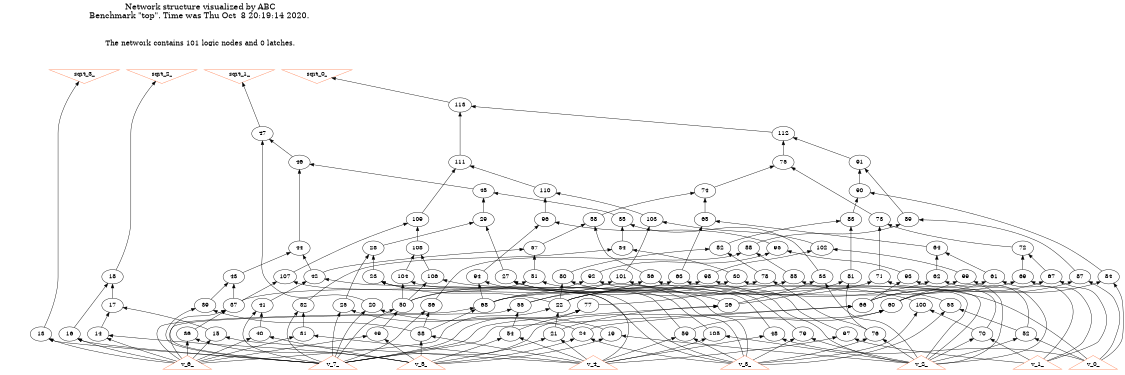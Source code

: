 # Network structure generated by ABC

digraph network {
size = "7.5,10";
center = true;
edge [dir = back];

{
  node [shape = plaintext];
  edge [style = invis];
  LevelTitle1 [label=""];
  LevelTitle2 [label=""];
  Level10 [label = ""];
  Level9 [label = ""];
  Level8 [label = ""];
  Level7 [label = ""];
  Level6 [label = ""];
  Level5 [label = ""];
  Level4 [label = ""];
  Level3 [label = ""];
  Level2 [label = ""];
  Level1 [label = ""];
  Level0 [label = ""];
  LevelTitle1 ->  LevelTitle2 ->  Level10 ->  Level9 ->  Level8 ->  Level7 ->  Level6 ->  Level5 ->  Level4 ->  Level3 ->  Level2 ->  Level1 ->  Level0;
}

{
  rank = same;
  LevelTitle1;
  title1 [shape=plaintext,
          fontsize=20,
          fontname = "Times-Roman",
          label="Network structure visualized by ABC\nBenchmark \"top\". Time was Thu Oct  8 20:19:14 2020. "
         ];
}

{
  rank = same;
  LevelTitle2;
  title2 [shape=plaintext,
          fontsize=18,
          fontname = "Times-Roman",
          label="The network contains 101 logic nodes and 0 latches.\n"
         ];
}

{
  rank = same;
  Level10;
  Node9 [label = "sqrt_3_", shape = invtriangle, color = coral, fillcolor = coral];
  Node10 [label = "sqrt_2_", shape = invtriangle, color = coral, fillcolor = coral];
  Node11 [label = "sqrt_1_", shape = invtriangle, color = coral, fillcolor = coral];
  Node12 [label = "sqrt_0_", shape = invtriangle, color = coral, fillcolor = coral];
}

{
  rank = same;
  Level9;
  Node113 [label = "113\n", shape = ellipse];
}

{
  rank = same;
  Level8;
  Node47 [label = "47\n", shape = ellipse];
  Node112 [label = "112\n", shape = ellipse];
}

{
  rank = same;
  Level7;
  Node46 [label = "46\n", shape = ellipse];
  Node75 [label = "75\n", shape = ellipse];
  Node91 [label = "91\n", shape = ellipse];
  Node111 [label = "111\n", shape = ellipse];
}

{
  rank = same;
  Level6;
  Node45 [label = "45\n", shape = ellipse];
  Node74 [label = "74\n", shape = ellipse];
  Node90 [label = "90\n", shape = ellipse];
  Node110 [label = "110\n", shape = ellipse];
}

{
  rank = same;
  Level5;
  Node29 [label = "29\n", shape = ellipse];
  Node35 [label = "35\n", shape = ellipse];
  Node58 [label = "58\n", shape = ellipse];
  Node65 [label = "65\n", shape = ellipse];
  Node73 [label = "73\n", shape = ellipse];
  Node83 [label = "83\n", shape = ellipse];
  Node89 [label = "89\n", shape = ellipse];
  Node96 [label = "96\n", shape = ellipse];
  Node103 [label = "103\n", shape = ellipse];
  Node109 [label = "109\n", shape = ellipse];
}

{
  rank = same;
  Level4;
  Node28 [label = "28\n", shape = ellipse];
  Node34 [label = "34\n", shape = ellipse];
  Node44 [label = "44\n", shape = ellipse];
  Node57 [label = "57\n", shape = ellipse];
  Node64 [label = "64\n", shape = ellipse];
  Node72 [label = "72\n", shape = ellipse];
  Node82 [label = "82\n", shape = ellipse];
  Node88 [label = "88\n", shape = ellipse];
  Node95 [label = "95\n", shape = ellipse];
  Node102 [label = "102\n", shape = ellipse];
  Node108 [label = "108\n", shape = ellipse];
}

{
  rank = same;
  Level3;
  Node18 [label = "18\n", shape = ellipse];
  Node23 [label = "23\n", shape = ellipse];
  Node27 [label = "27\n", shape = ellipse];
  Node30 [label = "30\n", shape = ellipse];
  Node33 [label = "33\n", shape = ellipse];
  Node42 [label = "42\n", shape = ellipse];
  Node43 [label = "43\n", shape = ellipse];
  Node51 [label = "51\n", shape = ellipse];
  Node56 [label = "56\n", shape = ellipse];
  Node61 [label = "61\n", shape = ellipse];
  Node62 [label = "62\n", shape = ellipse];
  Node63 [label = "63\n", shape = ellipse];
  Node67 [label = "67\n", shape = ellipse];
  Node69 [label = "69\n", shape = ellipse];
  Node71 [label = "71\n", shape = ellipse];
  Node78 [label = "78\n", shape = ellipse];
  Node80 [label = "80\n", shape = ellipse];
  Node81 [label = "81\n", shape = ellipse];
  Node84 [label = "84\n", shape = ellipse];
  Node85 [label = "85\n", shape = ellipse];
  Node87 [label = "87\n", shape = ellipse];
  Node92 [label = "92\n", shape = ellipse];
  Node93 [label = "93\n", shape = ellipse];
  Node94 [label = "94\n", shape = ellipse];
  Node98 [label = "98\n", shape = ellipse];
  Node99 [label = "99\n", shape = ellipse];
  Node101 [label = "101\n", shape = ellipse];
  Node104 [label = "104\n", shape = ellipse];
  Node106 [label = "106\n", shape = ellipse];
  Node107 [label = "107\n", shape = ellipse];
}

{
  rank = same;
  Level2;
  Node17 [label = "17\n", shape = ellipse];
  Node20 [label = "20\n", shape = ellipse];
  Node22 [label = "22\n", shape = ellipse];
  Node25 [label = "25\n", shape = ellipse];
  Node26 [label = "26\n", shape = ellipse];
  Node32 [label = "32\n", shape = ellipse];
  Node37 [label = "37\n", shape = ellipse];
  Node39 [label = "39\n", shape = ellipse];
  Node41 [label = "41\n", shape = ellipse];
  Node50 [label = "50\n", shape = ellipse];
  Node53 [label = "53\n", shape = ellipse];
  Node55 [label = "55\n", shape = ellipse];
  Node60 [label = "60\n", shape = ellipse];
  Node66 [label = "66\n", shape = ellipse];
  Node68 [label = "68\n", shape = ellipse];
  Node77 [label = "77\n", shape = ellipse];
  Node86 [label = "86\n", shape = ellipse];
  Node100 [label = "100\n", shape = ellipse];
}

{
  rank = same;
  Level1;
  Node13 [label = "13\n", shape = ellipse];
  Node14 [label = "14\n", shape = ellipse];
  Node15 [label = "15\n", shape = ellipse];
  Node16 [label = "16\n", shape = ellipse];
  Node19 [label = "19\n", shape = ellipse];
  Node21 [label = "21\n", shape = ellipse];
  Node24 [label = "24\n", shape = ellipse];
  Node31 [label = "31\n", shape = ellipse];
  Node36 [label = "36\n", shape = ellipse];
  Node38 [label = "38\n", shape = ellipse];
  Node40 [label = "40\n", shape = ellipse];
  Node48 [label = "48\n", shape = ellipse];
  Node49 [label = "49\n", shape = ellipse];
  Node52 [label = "52\n", shape = ellipse];
  Node54 [label = "54\n", shape = ellipse];
  Node59 [label = "59\n", shape = ellipse];
  Node70 [label = "70\n", shape = ellipse];
  Node76 [label = "76\n", shape = ellipse];
  Node79 [label = "79\n", shape = ellipse];
  Node97 [label = "97\n", shape = ellipse];
  Node105 [label = "105\n", shape = ellipse];
}

{
  rank = same;
  Level0;
  Node1 [label = "v_6_", shape = triangle, color = coral, fillcolor = coral];
  Node2 [label = "v_7_", shape = triangle, color = coral, fillcolor = coral];
  Node3 [label = "v_4_", shape = triangle, color = coral, fillcolor = coral];
  Node4 [label = "v_5_", shape = triangle, color = coral, fillcolor = coral];
  Node5 [label = "v_2_", shape = triangle, color = coral, fillcolor = coral];
  Node6 [label = "v_3_", shape = triangle, color = coral, fillcolor = coral];
  Node7 [label = "v_0_", shape = triangle, color = coral, fillcolor = coral];
  Node8 [label = "v_1_", shape = triangle, color = coral, fillcolor = coral];
}

title1 -> title2 [style = invis];
title2 -> Node9 [style = invis];
title2 -> Node10 [style = invis];
title2 -> Node11 [style = invis];
title2 -> Node12 [style = invis];
Node9 -> Node10 [style = invis];
Node10 -> Node11 [style = invis];
Node11 -> Node12 [style = invis];
Node9 -> Node13 [style = solid];
Node10 -> Node18 [style = solid];
Node11 -> Node47 [style = solid];
Node12 -> Node113 [style = solid];
Node13 -> Node1 [style = solid];
Node13 -> Node2 [style = solid];
Node14 -> Node1 [style = solid];
Node14 -> Node4 [style = solid];
Node15 -> Node1 [style = solid];
Node15 -> Node3 [style = solid];
Node16 -> Node1 [style = solid];
Node16 -> Node2 [style = solid];
Node17 -> Node14 [style = solid];
Node17 -> Node15 [style = solid];
Node18 -> Node16 [style = solid];
Node18 -> Node17 [style = solid];
Node19 -> Node4 [style = solid];
Node19 -> Node5 [style = solid];
Node20 -> Node2 [style = solid];
Node20 -> Node19 [style = solid];
Node21 -> Node3 [style = solid];
Node21 -> Node4 [style = solid];
Node22 -> Node1 [style = solid];
Node22 -> Node21 [style = solid];
Node23 -> Node6 [style = solid];
Node23 -> Node22 [style = solid];
Node24 -> Node4 [style = solid];
Node24 -> Node6 [style = solid];
Node25 -> Node2 [style = solid];
Node25 -> Node24 [style = solid];
Node26 -> Node2 [style = solid];
Node26 -> Node21 [style = solid];
Node27 -> Node6 [style = solid];
Node27 -> Node26 [style = solid];
Node28 -> Node23 [style = solid];
Node28 -> Node25 [style = solid];
Node29 -> Node27 [style = solid];
Node29 -> Node28 [style = solid];
Node30 -> Node5 [style = solid];
Node30 -> Node22 [style = solid];
Node31 -> Node1 [style = solid];
Node31 -> Node3 [style = solid];
Node32 -> Node2 [style = solid];
Node32 -> Node31 [style = solid];
Node33 -> Node5 [style = solid];
Node33 -> Node26 [style = solid];
Node34 -> Node30 [style = solid];
Node34 -> Node32 [style = solid];
Node35 -> Node33 [style = solid];
Node35 -> Node34 [style = solid];
Node36 -> Node1 [style = solid];
Node36 -> Node4 [style = solid];
Node37 -> Node2 [style = solid];
Node37 -> Node36 [style = solid];
Node38 -> Node3 [style = solid];
Node38 -> Node4 [style = solid];
Node39 -> Node2 [style = solid];
Node39 -> Node38 [style = solid];
Node40 -> Node1 [style = solid];
Node40 -> Node4 [style = solid];
Node41 -> Node2 [style = solid];
Node41 -> Node40 [style = solid];
Node42 -> Node3 [style = solid];
Node42 -> Node41 [style = solid];
Node43 -> Node37 [style = solid];
Node43 -> Node39 [style = solid];
Node44 -> Node42 [style = solid];
Node44 -> Node43 [style = solid];
Node45 -> Node29 [style = solid];
Node45 -> Node35 [style = solid];
Node46 -> Node44 [style = solid];
Node46 -> Node45 [style = solid];
Node47 -> Node20 [style = solid];
Node47 -> Node46 [style = solid];
Node48 -> Node3 [style = solid];
Node48 -> Node7 [style = solid];
Node49 -> Node1 [style = solid];
Node49 -> Node4 [style = solid];
Node50 -> Node2 [style = solid];
Node50 -> Node49 [style = solid];
Node51 -> Node48 [style = solid];
Node51 -> Node50 [style = solid];
Node52 -> Node5 [style = solid];
Node52 -> Node7 [style = solid];
Node53 -> Node6 [style = solid];
Node53 -> Node52 [style = solid];
Node54 -> Node3 [style = solid];
Node54 -> Node4 [style = solid];
Node55 -> Node1 [style = solid];
Node55 -> Node54 [style = solid];
Node56 -> Node53 [style = solid];
Node56 -> Node55 [style = solid];
Node57 -> Node42 [style = solid];
Node57 -> Node51 [style = solid];
Node58 -> Node56 [style = solid];
Node58 -> Node57 [style = solid];
Node59 -> Node3 [style = solid];
Node59 -> Node6 [style = solid];
Node60 -> Node2 [style = solid];
Node60 -> Node59 [style = solid];
Node61 -> Node8 [style = solid];
Node61 -> Node60 [style = solid];
Node62 -> Node22 [style = solid];
Node62 -> Node52 [style = solid];
Node63 -> Node5 [style = solid];
Node63 -> Node37 [style = solid];
Node64 -> Node61 [style = solid];
Node64 -> Node62 [style = solid];
Node65 -> Node63 [style = solid];
Node65 -> Node64 [style = solid];
Node66 -> Node2 [style = solid];
Node66 -> Node24 [style = solid];
Node67 -> Node8 [style = solid];
Node67 -> Node66 [style = solid];
Node68 -> Node1 [style = solid];
Node68 -> Node38 [style = solid];
Node69 -> Node8 [style = solid];
Node69 -> Node68 [style = solid];
Node70 -> Node5 [style = solid];
Node70 -> Node8 [style = solid];
Node71 -> Node22 [style = solid];
Node71 -> Node70 [style = solid];
Node72 -> Node67 [style = solid];
Node72 -> Node69 [style = solid];
Node73 -> Node71 [style = solid];
Node73 -> Node72 [style = solid];
Node74 -> Node58 [style = solid];
Node74 -> Node65 [style = solid];
Node75 -> Node73 [style = solid];
Node75 -> Node74 [style = solid];
Node76 -> Node5 [style = solid];
Node76 -> Node6 [style = solid];
Node77 -> Node2 [style = solid];
Node77 -> Node54 [style = solid];
Node78 -> Node76 [style = solid];
Node78 -> Node77 [style = solid];
Node79 -> Node5 [style = solid];
Node79 -> Node6 [style = solid];
Node80 -> Node22 [style = solid];
Node80 -> Node79 [style = solid];
Node81 -> Node26 [style = solid];
Node81 -> Node76 [style = solid];
Node82 -> Node78 [style = solid];
Node82 -> Node80 [style = solid];
Node83 -> Node81 [style = solid];
Node83 -> Node82 [style = solid];
Node84 -> Node7 [style = solid];
Node84 -> Node60 [style = solid];
Node85 -> Node7 [style = solid];
Node85 -> Node68 [style = solid];
Node86 -> Node2 [style = solid];
Node86 -> Node38 [style = solid];
Node87 -> Node7 [style = solid];
Node87 -> Node66 [style = solid];
Node88 -> Node85 [style = solid];
Node88 -> Node86 [style = solid];
Node89 -> Node87 [style = solid];
Node89 -> Node88 [style = solid];
Node90 -> Node83 [style = solid];
Node90 -> Node84 [style = solid];
Node91 -> Node89 [style = solid];
Node91 -> Node90 [style = solid];
Node92 -> Node5 [style = solid];
Node92 -> Node68 [style = solid];
Node93 -> Node5 [style = solid];
Node93 -> Node66 [style = solid];
Node94 -> Node6 [style = solid];
Node94 -> Node68 [style = solid];
Node95 -> Node92 [style = solid];
Node95 -> Node93 [style = solid];
Node96 -> Node94 [style = solid];
Node96 -> Node95 [style = solid];
Node97 -> Node3 [style = solid];
Node97 -> Node8 [style = solid];
Node98 -> Node50 [style = solid];
Node98 -> Node97 [style = solid];
Node99 -> Node5 [style = solid];
Node99 -> Node60 [style = solid];
Node100 -> Node6 [style = solid];
Node100 -> Node70 [style = solid];
Node101 -> Node55 [style = solid];
Node101 -> Node100 [style = solid];
Node102 -> Node98 [style = solid];
Node102 -> Node99 [style = solid];
Node103 -> Node101 [style = solid];
Node103 -> Node102 [style = solid];
Node104 -> Node50 [style = solid];
Node104 -> Node59 [style = solid];
Node105 -> Node3 [style = solid];
Node105 -> Node5 [style = solid];
Node106 -> Node50 [style = solid];
Node106 -> Node105 [style = solid];
Node107 -> Node6 [style = solid];
Node107 -> Node37 [style = solid];
Node108 -> Node104 [style = solid];
Node108 -> Node106 [style = solid];
Node109 -> Node107 [style = solid];
Node109 -> Node108 [style = solid];
Node110 -> Node96 [style = solid];
Node110 -> Node103 [style = solid];
Node111 -> Node109 [style = solid];
Node111 -> Node110 [style = solid];
Node112 -> Node75 [style = solid];
Node112 -> Node91 [style = solid];
Node113 -> Node111 [style = solid];
Node113 -> Node112 [style = solid];
}

